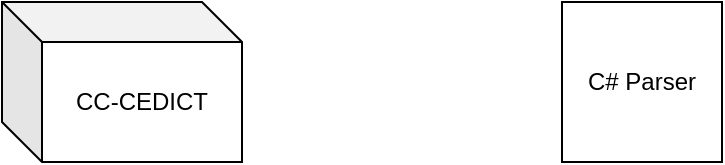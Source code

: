 <mxfile version="26.0.10">
  <diagram name="Page-1" id="E_lZcqxri-X7UdoxeZ_X">
    <mxGraphModel dx="1010" dy="668" grid="1" gridSize="10" guides="1" tooltips="1" connect="1" arrows="1" fold="1" page="1" pageScale="1" pageWidth="850" pageHeight="1100" math="0" shadow="0">
      <root>
        <mxCell id="0" />
        <mxCell id="1" parent="0" />
        <mxCell id="FhbmU5aNFHLhVDIP07R3-2" value="CC-CEDICT" style="shape=cube;whiteSpace=wrap;html=1;boundedLbl=1;backgroundOutline=1;darkOpacity=0.05;darkOpacity2=0.1;" vertex="1" parent="1">
          <mxGeometry x="20" y="110" width="120" height="80" as="geometry" />
        </mxCell>
        <mxCell id="FhbmU5aNFHLhVDIP07R3-3" value="C# Parser" style="whiteSpace=wrap;html=1;aspect=fixed;" vertex="1" parent="1">
          <mxGeometry x="300" y="110" width="80" height="80" as="geometry" />
        </mxCell>
      </root>
    </mxGraphModel>
  </diagram>
</mxfile>
